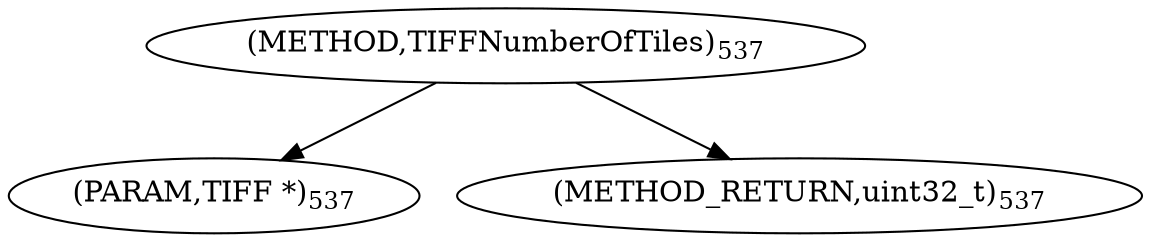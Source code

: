 digraph "TIFFNumberOfTiles" {  
"9099" [label = <(METHOD,TIFFNumberOfTiles)<SUB>537</SUB>> ]
"9100" [label = <(PARAM,TIFF *)<SUB>537</SUB>> ]
"9101" [label = <(METHOD_RETURN,uint32_t)<SUB>537</SUB>> ]
  "9099" -> "9100" 
  "9099" -> "9101" 
}
